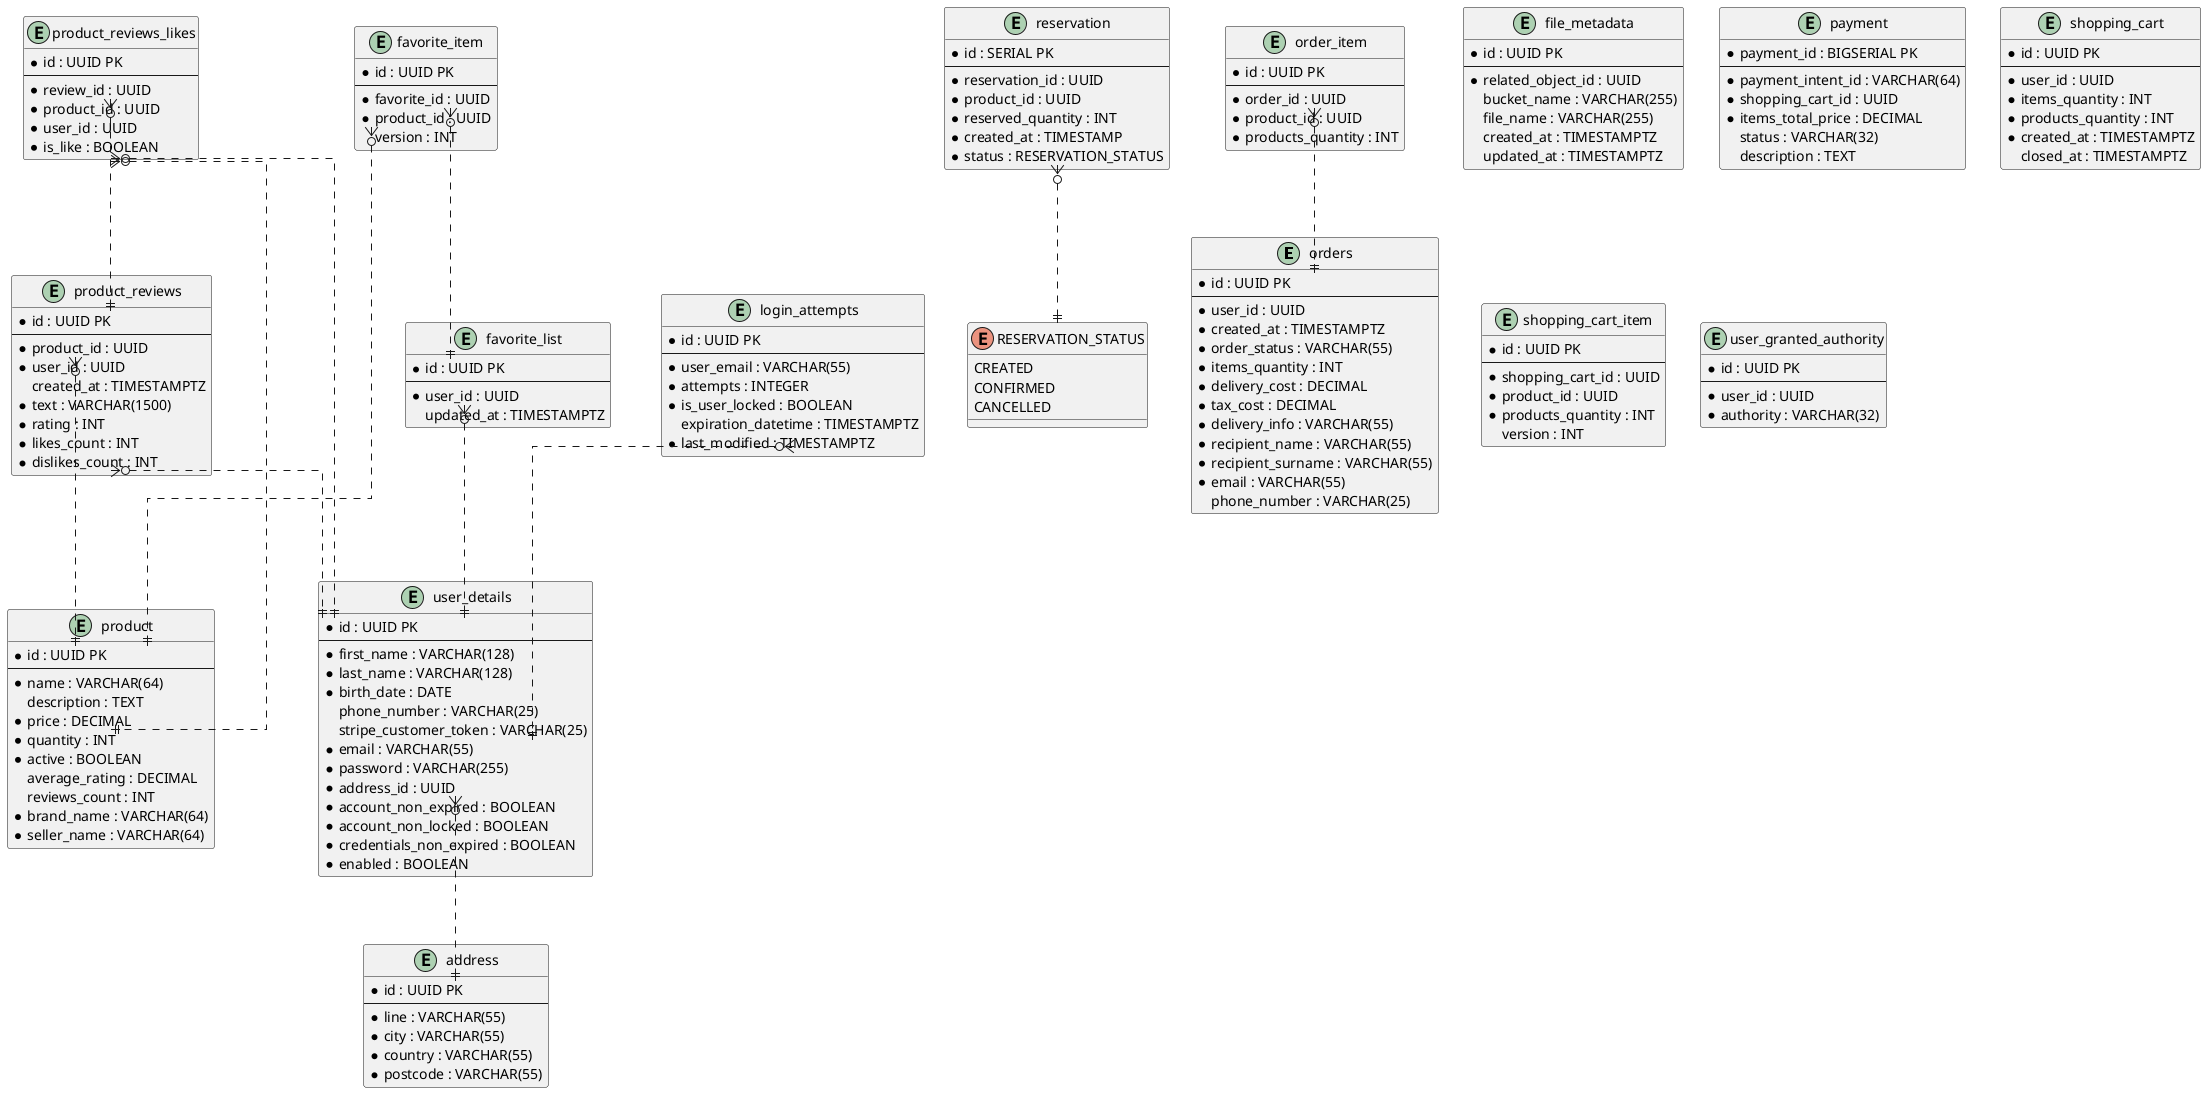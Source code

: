@startuml
' hide the spot
' hide circle

' avoid problems with angled crows feet
skinparam linetype ortho

entity "orders" as or {
 *id : UUID PK
 --
 *user_id : UUID
 *created_at : TIMESTAMPTZ
 *order_status : VARCHAR(55)
 *items_quantity : INT
 *delivery_cost : DECIMAL
 *tax_cost : DECIMAL
 *delivery_info : VARCHAR(55)
 *recipient_name : VARCHAR(55)
 *recipient_surname : VARCHAR(55)
 *email : VARCHAR(55)
 phone_number : VARCHAR(25)
}

entity "order_item" as oi {
 *id : UUID PK
 --
 *order_id : UUID
 *product_id : UUID
 *products_quantity : INT
}

entity "login_attempts" as la {
 *id : UUID PK
 --
 *user_email : VARCHAR(55)
 *attempts : INTEGER
 *is_user_locked : BOOLEAN
 expiration_datetime : TIMESTAMPTZ
 *last_modified : TIMESTAMPTZ
}

entity "product_reviews" as rv {
 *id : UUID PK
 --
 *product_id : UUID
 *user_id : UUID
 created_at : TIMESTAMPTZ
 *text : VARCHAR(1500)
 *rating : INT
 *likes_count : INT
 *dislikes_count : INT
}

entity "product_reviews_likes" as rl {
 *id : UUID PK
 --
 *review_id : UUID
 *product_id : UUID
 *user_id : UUID
 *is_like : BOOLEAN
}

entity "file_metadata" as md {
 *id : UUID PK
 --
 *related_object_id : UUID
 bucket_name : VARCHAR(255)
 file_name : VARCHAR(255)
 created_at : TIMESTAMPTZ
 updated_at : TIMESTAMPTZ
}

entity "product" as pd {
 *id : UUID PK
 --
 *name : VARCHAR(64)
 description : TEXT
 *price : DECIMAL
 *quantity : INT
 *active : BOOLEAN
 average_rating : DECIMAL
 reviews_count : INT
 *brand_name : VARCHAR(64)
 *seller_name : VARCHAR(64)
}

entity "payment" as py {
 *payment_id : BIGSERIAL PK
 --
 *payment_intent_id : VARCHAR(64)
 *shopping_cart_id : UUID
 *items_total_price : DECIMAL
 status : VARCHAR(32)
 description : TEXT
}

entity "shopping_cart" as ct {
 *id : UUID PK
 --
 *user_id : UUID
 *items_quantity : INT
 *products_quantity : INT
 *created_at : TIMESTAMPTZ
 closed_at : TIMESTAMPTZ
}

entity "shopping_cart_item" as ci {
 *id : UUID PK
 --
 *shopping_cart_id : UUID
 *product_id : UUID
 *products_quantity : INT
 version : INT
}

enum "RESERVATION_STATUS" as rs {
  CREATED
  CONFIRMED
  CANCELLED
}

entity "reservation" as rr {
 *id : SERIAL PK
 --
 *reservation_id : UUID
 *product_id : UUID
 *reserved_quantity : INT
 *created_at : TIMESTAMP
 *status : RESERVATION_STATUS
}

entity "favorite_list" as fl {
 *id : UUID PK
 --
 *user_id : UUID
 updated_at : TIMESTAMPTZ
}

entity "favorite_item" as fi {
 *id : UUID PK
 --
 *favorite_id : UUID
 *product_id : UUID
 version : INT
}

entity "address" as ad {
 *id : UUID PK
 --
 *line : VARCHAR(55)
 *city : VARCHAR(55)
 *country : VARCHAR(55)
 *postcode : VARCHAR(55)
}

entity "user_granted_authority" as ua {
 *id : UUID PK
 --
 *user_id : UUID
 *authority : VARCHAR(32)
}

entity "user_details" as ud {
 *id : UUID PK
 --
 *first_name : VARCHAR(128)
 *last_name : VARCHAR(128)
 *birth_date : DATE
 phone_number : VARCHAR(25)
 stripe_customer_token : VARCHAR(25)
 *email : VARCHAR(55)
 *password : VARCHAR(255)
 *address_id : UUID
 *account_non_expired : BOOLEAN
 *account_non_locked : BOOLEAN
 *credentials_non_expired : BOOLEAN
 *enabled : BOOLEAN
}


or::id ||.up.o{ oi::order_id
ud::email ||.up.o{ la::user_email
ud::id ||.up.o{ rv::user_id
pd::id ||.up.o{ rv::product_id

rv::id ||.up.o{ rl::review_id
pd::id ||.up.o{ rl::product_id
ud::id ||.up.o{ rl::user_id

rs ||.up.o{ rr::status

ud::id ||.up.o{ fl::user_id

fl::id ||.up.o{ fi::favorite_id
pd::id ||.up.o{ fi::product_id

ad::id ||.up.o{ ud::address_id

@enduml